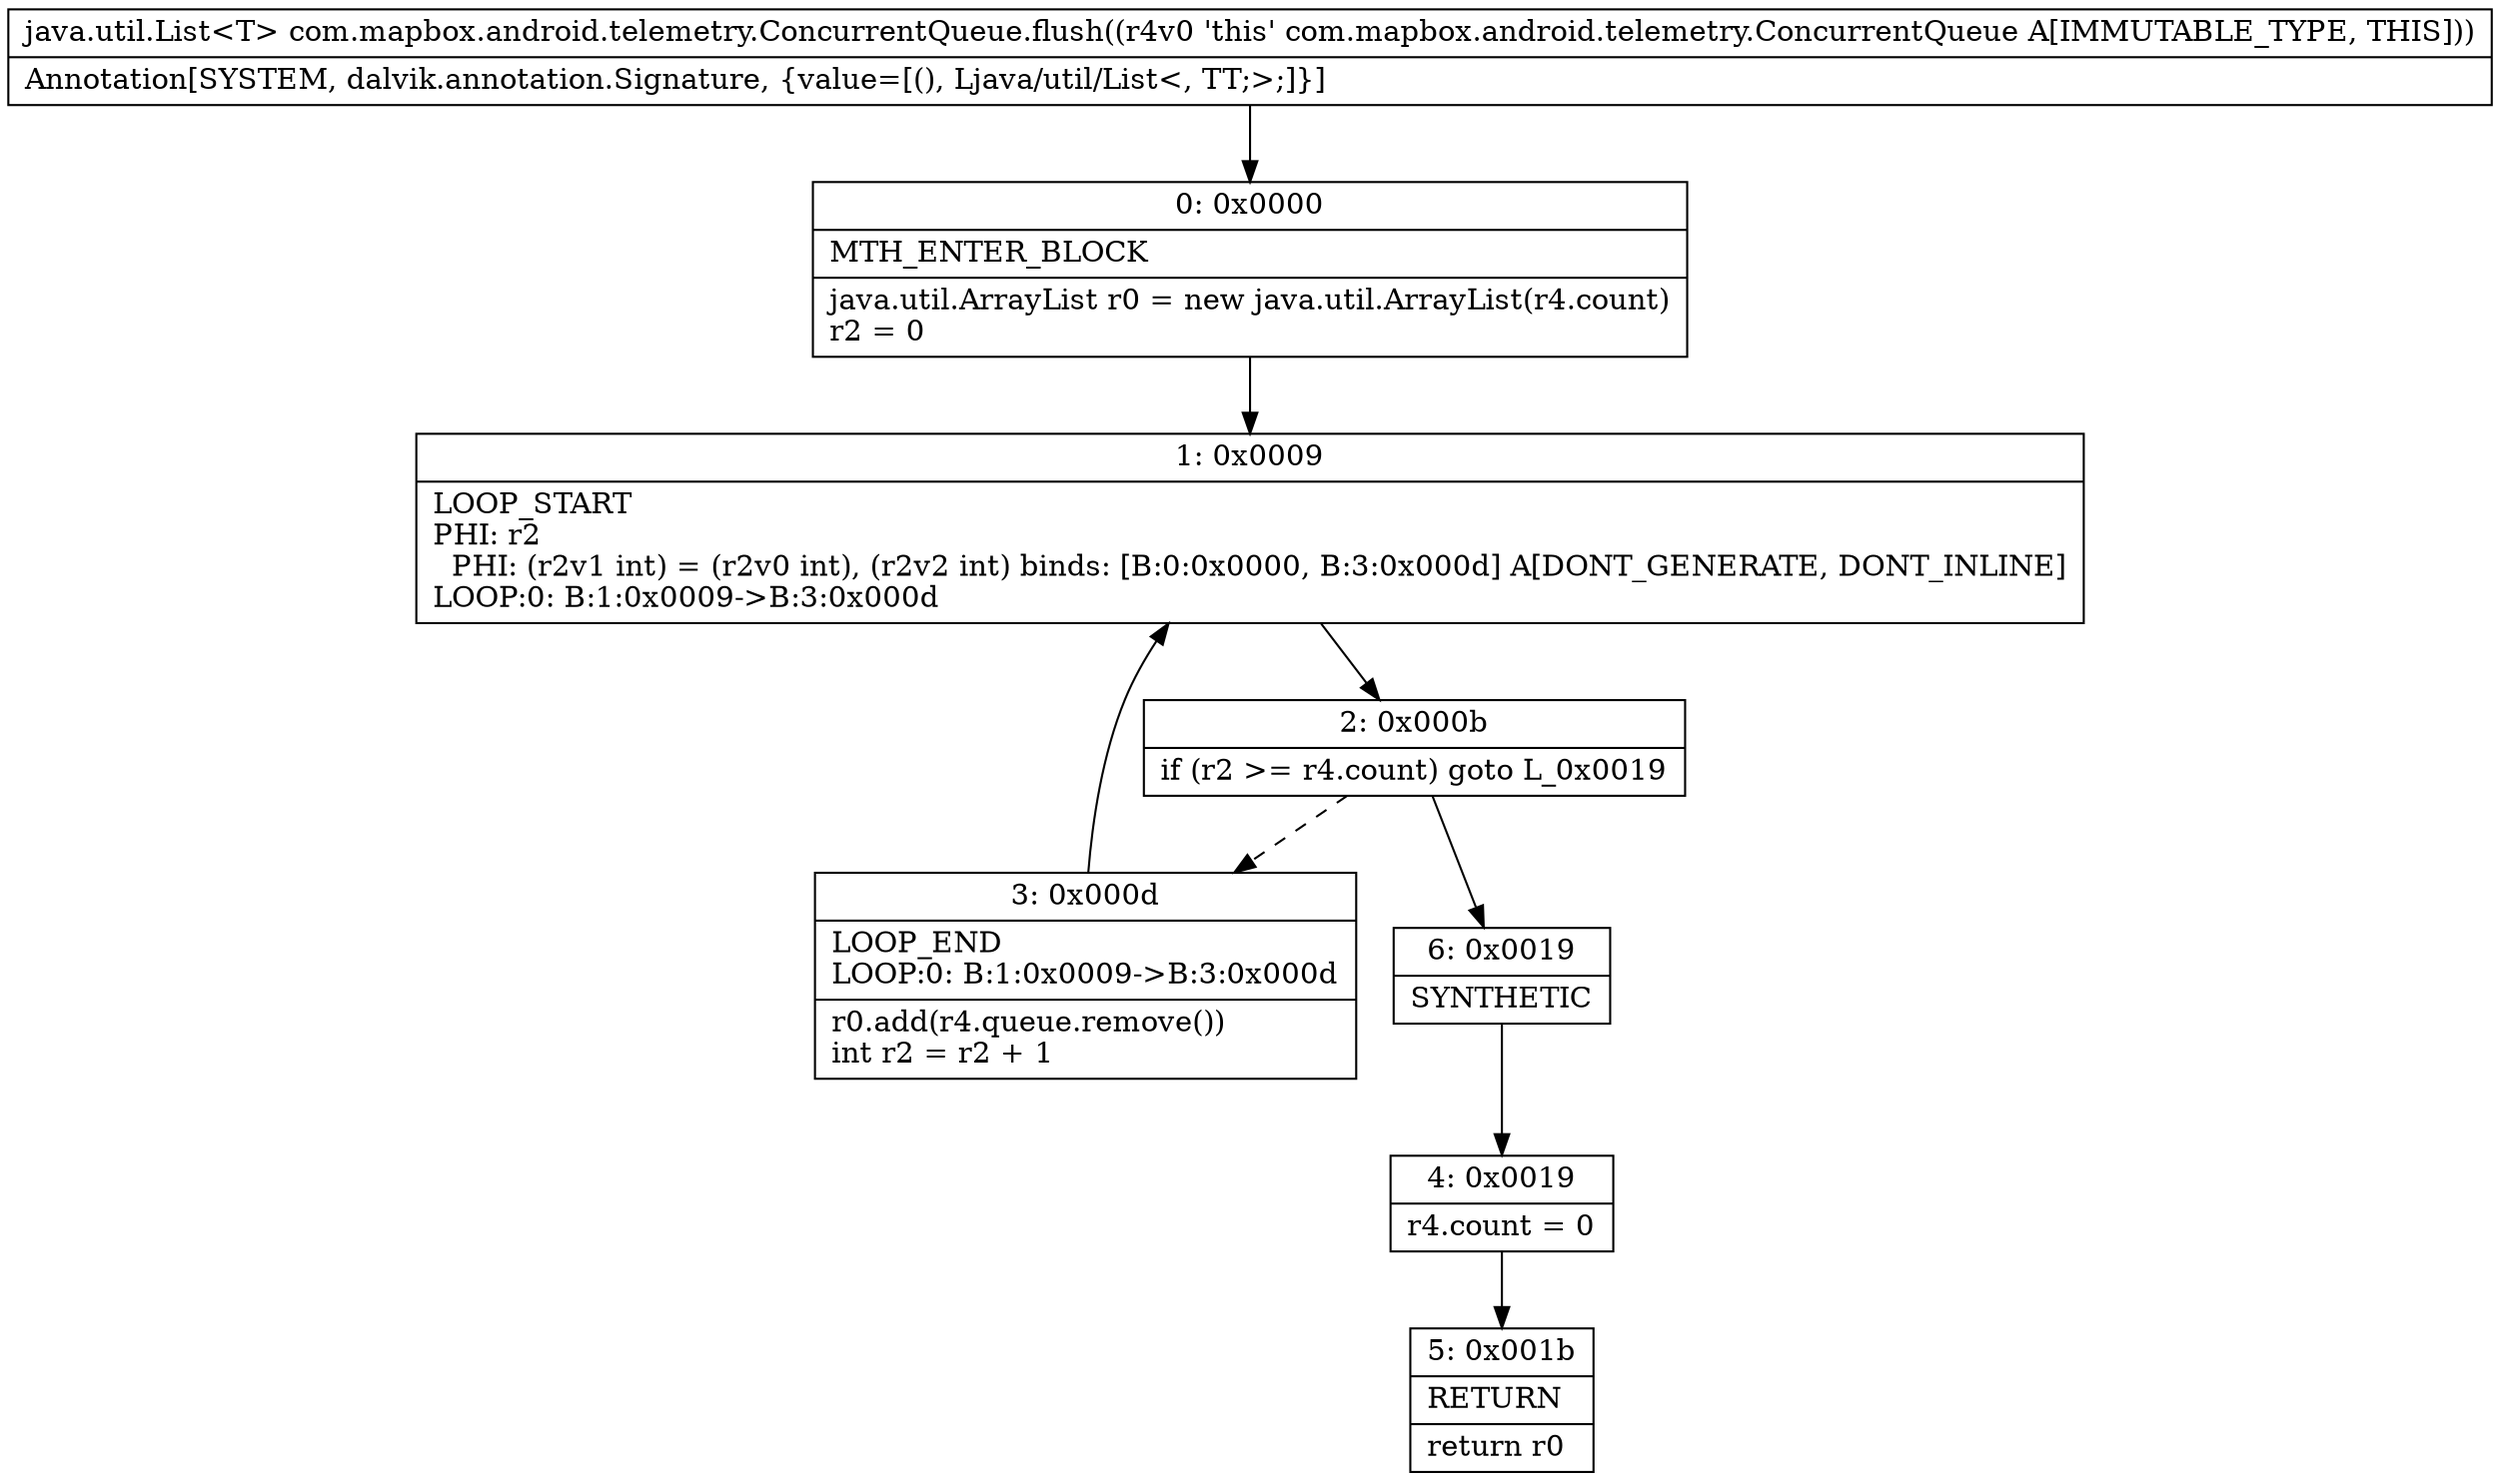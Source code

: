 digraph "CFG forcom.mapbox.android.telemetry.ConcurrentQueue.flush()Ljava\/util\/List;" {
Node_0 [shape=record,label="{0\:\ 0x0000|MTH_ENTER_BLOCK\l|java.util.ArrayList r0 = new java.util.ArrayList(r4.count)\lr2 = 0\l}"];
Node_1 [shape=record,label="{1\:\ 0x0009|LOOP_START\lPHI: r2 \l  PHI: (r2v1 int) = (r2v0 int), (r2v2 int) binds: [B:0:0x0000, B:3:0x000d] A[DONT_GENERATE, DONT_INLINE]\lLOOP:0: B:1:0x0009\-\>B:3:0x000d\l}"];
Node_2 [shape=record,label="{2\:\ 0x000b|if (r2 \>= r4.count) goto L_0x0019\l}"];
Node_3 [shape=record,label="{3\:\ 0x000d|LOOP_END\lLOOP:0: B:1:0x0009\-\>B:3:0x000d\l|r0.add(r4.queue.remove())\lint r2 = r2 + 1\l}"];
Node_4 [shape=record,label="{4\:\ 0x0019|r4.count = 0\l}"];
Node_5 [shape=record,label="{5\:\ 0x001b|RETURN\l|return r0\l}"];
Node_6 [shape=record,label="{6\:\ 0x0019|SYNTHETIC\l}"];
MethodNode[shape=record,label="{java.util.List\<T\> com.mapbox.android.telemetry.ConcurrentQueue.flush((r4v0 'this' com.mapbox.android.telemetry.ConcurrentQueue A[IMMUTABLE_TYPE, THIS]))  | Annotation[SYSTEM, dalvik.annotation.Signature, \{value=[(), Ljava\/util\/List\<, TT;\>;]\}]\l}"];
MethodNode -> Node_0;
Node_0 -> Node_1;
Node_1 -> Node_2;
Node_2 -> Node_3[style=dashed];
Node_2 -> Node_6;
Node_3 -> Node_1;
Node_4 -> Node_5;
Node_6 -> Node_4;
}


